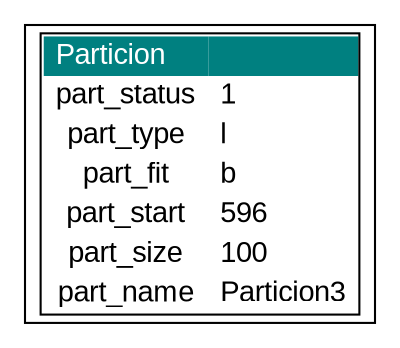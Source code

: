 digraph G {
  subgraph cluster { margin="0.0" penwidth="1.0"
    tbl [shape=none fontname="Arial" label=<
        <table border="1" cellborder="0" cellspacing="0">
        <tr>
            <td bgcolor="teal" align="left"><font color="white"> Particion </font></td>
            <td bgcolor="teal" align="left"><font color="white"> </font></td>
        </tr>
        <tr>
            <td bgcolor="white" align="center"> part_status </td>            <td bgcolor="white" align="left"> 1 </td>        </tr>
        <tr>
            <td bgcolor="white" align="center"> part_type </td>            <td bgcolor="white" align="left"> l </td>        </tr>
        <tr>
            <td bgcolor="white" align="center"> part_fit </td>            <td bgcolor="white" align="left"> b </td>        </tr>
        <tr>
            <td bgcolor="white" align="center"> part_start </td>            <td bgcolor="white" align="left"> 596 </td>        </tr>
        <tr>
            <td bgcolor="white" align="center"> part_size </td>            <td bgcolor="white" align="left"> 100 </td>        </tr>
        <tr>
            <td bgcolor="white" align="center"> part_name </td>            <td bgcolor="white" align="left"> Particion3 </td>        </tr>
        </table>
    >];
  }
}